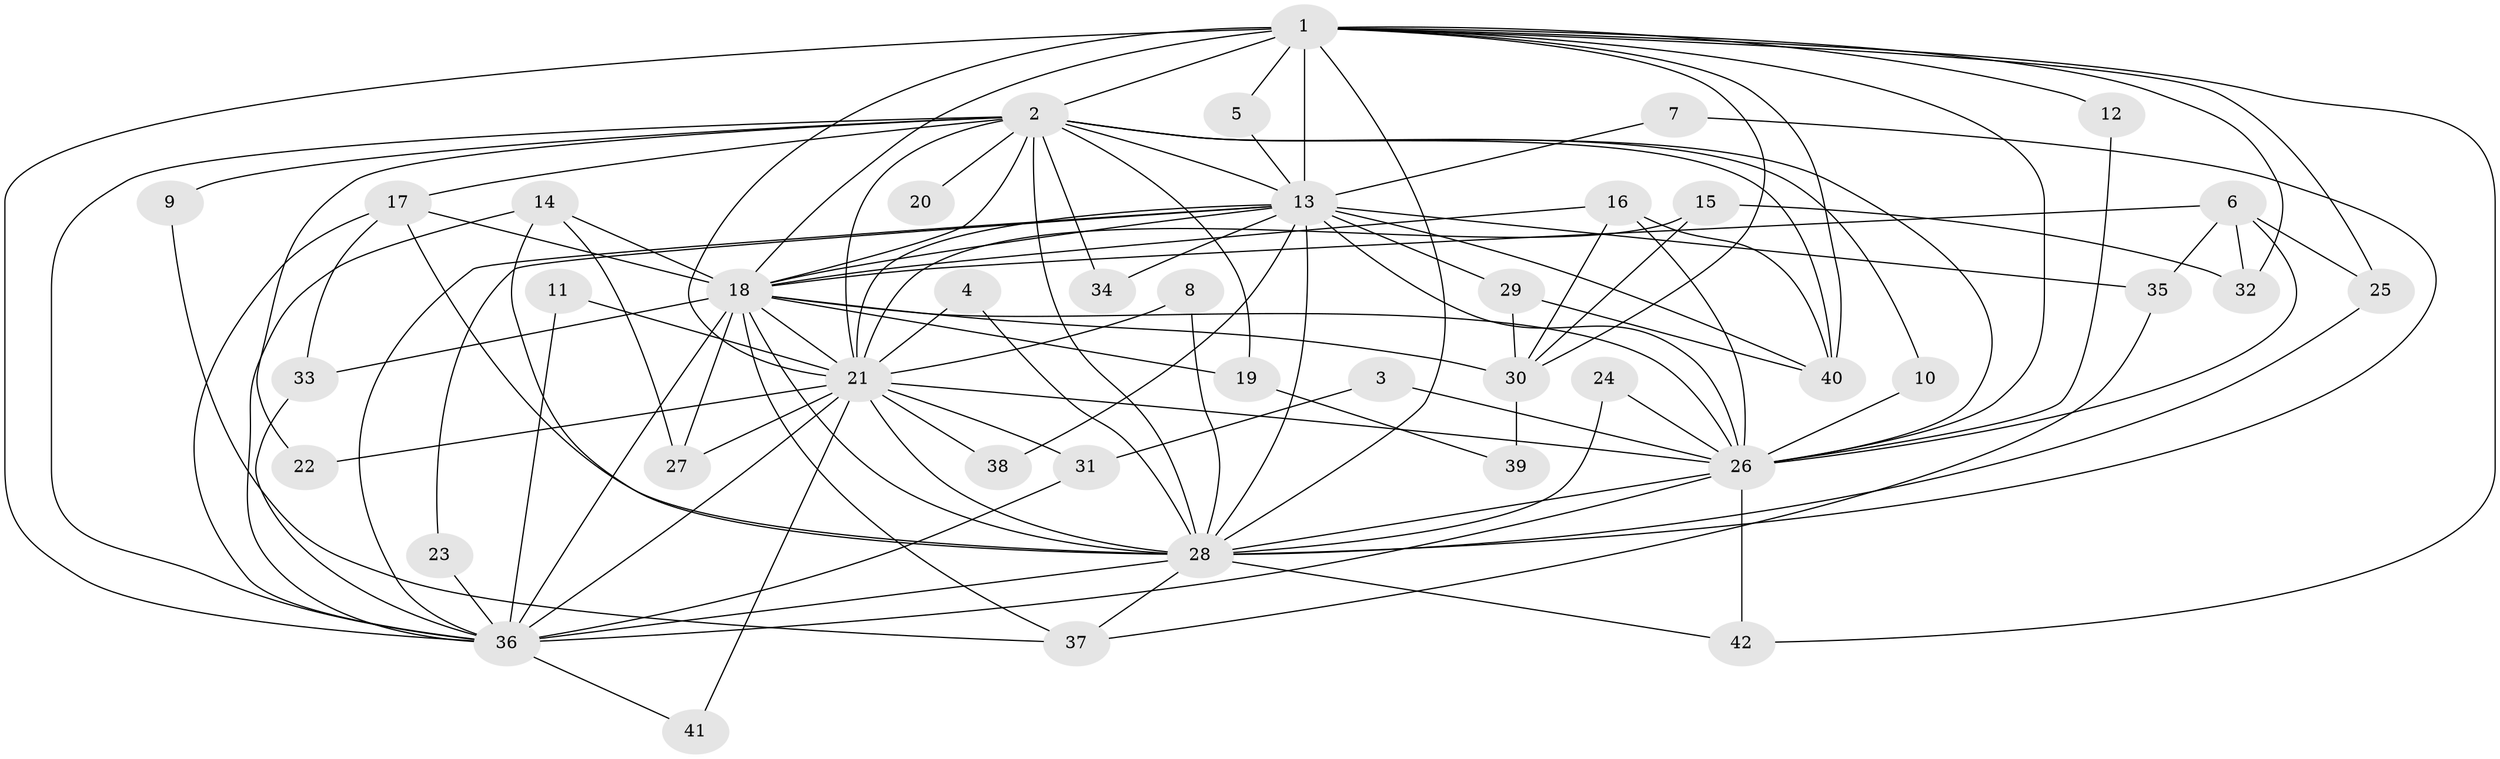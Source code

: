// original degree distribution, {20: 0.028985507246376812, 14: 0.014492753623188406, 19: 0.028985507246376812, 25: 0.014492753623188406, 11: 0.014492753623188406, 15: 0.014492753623188406, 18: 0.014492753623188406, 13: 0.014492753623188406, 4: 0.043478260869565216, 3: 0.21739130434782608, 2: 0.5362318840579711, 5: 0.043478260869565216, 6: 0.014492753623188406}
// Generated by graph-tools (version 1.1) at 2025/36/03/04/25 23:36:31]
// undirected, 42 vertices, 108 edges
graph export_dot {
  node [color=gray90,style=filled];
  1;
  2;
  3;
  4;
  5;
  6;
  7;
  8;
  9;
  10;
  11;
  12;
  13;
  14;
  15;
  16;
  17;
  18;
  19;
  20;
  21;
  22;
  23;
  24;
  25;
  26;
  27;
  28;
  29;
  30;
  31;
  32;
  33;
  34;
  35;
  36;
  37;
  38;
  39;
  40;
  41;
  42;
  1 -- 2 [weight=4.0];
  1 -- 5 [weight=1.0];
  1 -- 12 [weight=1.0];
  1 -- 13 [weight=2.0];
  1 -- 18 [weight=2.0];
  1 -- 21 [weight=2.0];
  1 -- 25 [weight=1.0];
  1 -- 26 [weight=2.0];
  1 -- 28 [weight=2.0];
  1 -- 30 [weight=1.0];
  1 -- 32 [weight=1.0];
  1 -- 36 [weight=2.0];
  1 -- 40 [weight=1.0];
  1 -- 42 [weight=1.0];
  2 -- 9 [weight=2.0];
  2 -- 10 [weight=1.0];
  2 -- 13 [weight=2.0];
  2 -- 17 [weight=1.0];
  2 -- 18 [weight=2.0];
  2 -- 19 [weight=1.0];
  2 -- 20 [weight=2.0];
  2 -- 21 [weight=2.0];
  2 -- 22 [weight=1.0];
  2 -- 26 [weight=2.0];
  2 -- 28 [weight=2.0];
  2 -- 34 [weight=1.0];
  2 -- 36 [weight=2.0];
  2 -- 40 [weight=1.0];
  3 -- 26 [weight=1.0];
  3 -- 31 [weight=1.0];
  4 -- 21 [weight=1.0];
  4 -- 28 [weight=1.0];
  5 -- 13 [weight=1.0];
  6 -- 18 [weight=1.0];
  6 -- 25 [weight=1.0];
  6 -- 26 [weight=1.0];
  6 -- 32 [weight=1.0];
  6 -- 35 [weight=1.0];
  7 -- 13 [weight=1.0];
  7 -- 28 [weight=1.0];
  8 -- 21 [weight=1.0];
  8 -- 28 [weight=1.0];
  9 -- 37 [weight=1.0];
  10 -- 26 [weight=1.0];
  11 -- 21 [weight=1.0];
  11 -- 36 [weight=1.0];
  12 -- 26 [weight=1.0];
  13 -- 18 [weight=2.0];
  13 -- 21 [weight=1.0];
  13 -- 23 [weight=1.0];
  13 -- 26 [weight=1.0];
  13 -- 28 [weight=1.0];
  13 -- 29 [weight=1.0];
  13 -- 34 [weight=1.0];
  13 -- 35 [weight=1.0];
  13 -- 36 [weight=1.0];
  13 -- 38 [weight=1.0];
  13 -- 40 [weight=1.0];
  14 -- 18 [weight=1.0];
  14 -- 27 [weight=1.0];
  14 -- 28 [weight=1.0];
  14 -- 36 [weight=1.0];
  15 -- 21 [weight=1.0];
  15 -- 30 [weight=1.0];
  15 -- 32 [weight=1.0];
  16 -- 18 [weight=1.0];
  16 -- 26 [weight=2.0];
  16 -- 30 [weight=1.0];
  16 -- 40 [weight=1.0];
  17 -- 18 [weight=1.0];
  17 -- 28 [weight=1.0];
  17 -- 33 [weight=1.0];
  17 -- 36 [weight=1.0];
  18 -- 19 [weight=1.0];
  18 -- 21 [weight=2.0];
  18 -- 26 [weight=3.0];
  18 -- 27 [weight=1.0];
  18 -- 28 [weight=2.0];
  18 -- 30 [weight=1.0];
  18 -- 33 [weight=1.0];
  18 -- 36 [weight=3.0];
  18 -- 37 [weight=1.0];
  19 -- 39 [weight=1.0];
  21 -- 22 [weight=1.0];
  21 -- 26 [weight=1.0];
  21 -- 27 [weight=1.0];
  21 -- 28 [weight=1.0];
  21 -- 31 [weight=1.0];
  21 -- 36 [weight=2.0];
  21 -- 38 [weight=1.0];
  21 -- 41 [weight=1.0];
  23 -- 36 [weight=1.0];
  24 -- 26 [weight=1.0];
  24 -- 28 [weight=1.0];
  25 -- 28 [weight=1.0];
  26 -- 28 [weight=1.0];
  26 -- 36 [weight=1.0];
  26 -- 42 [weight=1.0];
  28 -- 36 [weight=1.0];
  28 -- 37 [weight=1.0];
  28 -- 42 [weight=1.0];
  29 -- 30 [weight=1.0];
  29 -- 40 [weight=1.0];
  30 -- 39 [weight=2.0];
  31 -- 36 [weight=1.0];
  33 -- 36 [weight=1.0];
  35 -- 37 [weight=1.0];
  36 -- 41 [weight=1.0];
}

